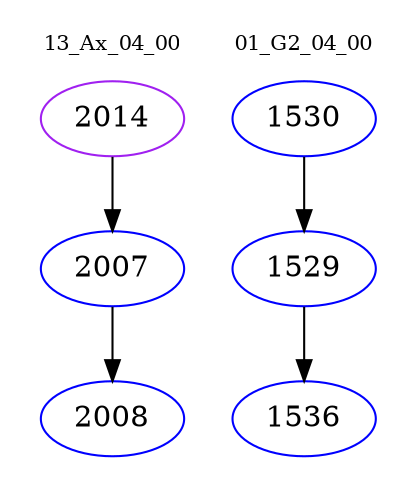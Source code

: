 digraph{
subgraph cluster_0 {
color = white
label = "13_Ax_04_00";
fontsize=10;
T0_2014 [label="2014", color="purple"]
T0_2014 -> T0_2007 [color="black"]
T0_2007 [label="2007", color="blue"]
T0_2007 -> T0_2008 [color="black"]
T0_2008 [label="2008", color="blue"]
}
subgraph cluster_1 {
color = white
label = "01_G2_04_00";
fontsize=10;
T1_1530 [label="1530", color="blue"]
T1_1530 -> T1_1529 [color="black"]
T1_1529 [label="1529", color="blue"]
T1_1529 -> T1_1536 [color="black"]
T1_1536 [label="1536", color="blue"]
}
}
